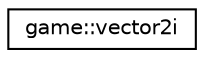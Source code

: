 digraph "Graphical Class Hierarchy"
{
 // LATEX_PDF_SIZE
  edge [fontname="Helvetica",fontsize="10",labelfontname="Helvetica",labelfontsize="10"];
  node [fontname="Helvetica",fontsize="10",shape=record];
  rankdir="LR";
  Node0 [label="game::vector2i",height=0.2,width=0.4,color="black", fillcolor="white", style="filled",URL="$structgame_1_1vector2i.html",tooltip=" "];
}
